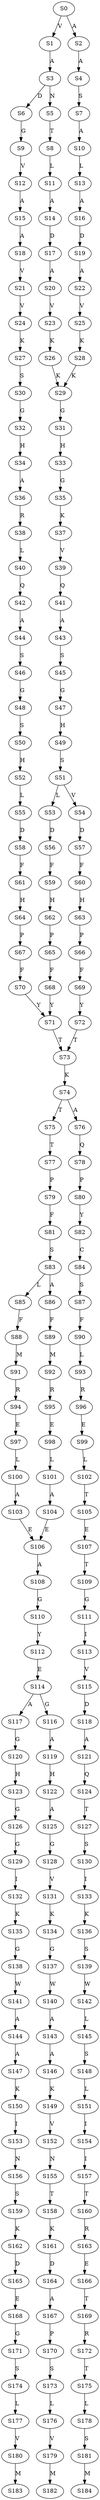 strict digraph  {
	S0 -> S1 [ label = V ];
	S0 -> S2 [ label = A ];
	S1 -> S3 [ label = A ];
	S2 -> S4 [ label = A ];
	S3 -> S5 [ label = N ];
	S3 -> S6 [ label = D ];
	S4 -> S7 [ label = S ];
	S5 -> S8 [ label = T ];
	S6 -> S9 [ label = G ];
	S7 -> S10 [ label = A ];
	S8 -> S11 [ label = L ];
	S9 -> S12 [ label = V ];
	S10 -> S13 [ label = L ];
	S11 -> S14 [ label = A ];
	S12 -> S15 [ label = A ];
	S13 -> S16 [ label = A ];
	S14 -> S17 [ label = D ];
	S15 -> S18 [ label = A ];
	S16 -> S19 [ label = D ];
	S17 -> S20 [ label = A ];
	S18 -> S21 [ label = V ];
	S19 -> S22 [ label = A ];
	S20 -> S23 [ label = V ];
	S21 -> S24 [ label = V ];
	S22 -> S25 [ label = V ];
	S23 -> S26 [ label = K ];
	S24 -> S27 [ label = K ];
	S25 -> S28 [ label = K ];
	S26 -> S29 [ label = K ];
	S27 -> S30 [ label = S ];
	S28 -> S29 [ label = K ];
	S29 -> S31 [ label = G ];
	S30 -> S32 [ label = G ];
	S31 -> S33 [ label = H ];
	S32 -> S34 [ label = H ];
	S33 -> S35 [ label = G ];
	S34 -> S36 [ label = A ];
	S35 -> S37 [ label = K ];
	S36 -> S38 [ label = R ];
	S37 -> S39 [ label = V ];
	S38 -> S40 [ label = L ];
	S39 -> S41 [ label = Q ];
	S40 -> S42 [ label = Q ];
	S41 -> S43 [ label = A ];
	S42 -> S44 [ label = A ];
	S43 -> S45 [ label = S ];
	S44 -> S46 [ label = S ];
	S45 -> S47 [ label = G ];
	S46 -> S48 [ label = G ];
	S47 -> S49 [ label = H ];
	S48 -> S50 [ label = S ];
	S49 -> S51 [ label = S ];
	S50 -> S52 [ label = H ];
	S51 -> S53 [ label = L ];
	S51 -> S54 [ label = V ];
	S52 -> S55 [ label = L ];
	S53 -> S56 [ label = D ];
	S54 -> S57 [ label = D ];
	S55 -> S58 [ label = D ];
	S56 -> S59 [ label = F ];
	S57 -> S60 [ label = F ];
	S58 -> S61 [ label = F ];
	S59 -> S62 [ label = H ];
	S60 -> S63 [ label = H ];
	S61 -> S64 [ label = H ];
	S62 -> S65 [ label = P ];
	S63 -> S66 [ label = P ];
	S64 -> S67 [ label = P ];
	S65 -> S68 [ label = F ];
	S66 -> S69 [ label = F ];
	S67 -> S70 [ label = F ];
	S68 -> S71 [ label = Y ];
	S69 -> S72 [ label = Y ];
	S70 -> S71 [ label = Y ];
	S71 -> S73 [ label = T ];
	S72 -> S73 [ label = T ];
	S73 -> S74 [ label = K ];
	S74 -> S75 [ label = T ];
	S74 -> S76 [ label = A ];
	S75 -> S77 [ label = T ];
	S76 -> S78 [ label = Q ];
	S77 -> S79 [ label = P ];
	S78 -> S80 [ label = P ];
	S79 -> S81 [ label = F ];
	S80 -> S82 [ label = Y ];
	S81 -> S83 [ label = S ];
	S82 -> S84 [ label = C ];
	S83 -> S85 [ label = L ];
	S83 -> S86 [ label = A ];
	S84 -> S87 [ label = S ];
	S85 -> S88 [ label = F ];
	S86 -> S89 [ label = F ];
	S87 -> S90 [ label = F ];
	S88 -> S91 [ label = M ];
	S89 -> S92 [ label = M ];
	S90 -> S93 [ label = L ];
	S91 -> S94 [ label = R ];
	S92 -> S95 [ label = R ];
	S93 -> S96 [ label = R ];
	S94 -> S97 [ label = E ];
	S95 -> S98 [ label = E ];
	S96 -> S99 [ label = E ];
	S97 -> S100 [ label = L ];
	S98 -> S101 [ label = L ];
	S99 -> S102 [ label = L ];
	S100 -> S103 [ label = A ];
	S101 -> S104 [ label = A ];
	S102 -> S105 [ label = T ];
	S103 -> S106 [ label = E ];
	S104 -> S106 [ label = E ];
	S105 -> S107 [ label = E ];
	S106 -> S108 [ label = A ];
	S107 -> S109 [ label = T ];
	S108 -> S110 [ label = G ];
	S109 -> S111 [ label = G ];
	S110 -> S112 [ label = Y ];
	S111 -> S113 [ label = I ];
	S112 -> S114 [ label = E ];
	S113 -> S115 [ label = V ];
	S114 -> S116 [ label = G ];
	S114 -> S117 [ label = A ];
	S115 -> S118 [ label = D ];
	S116 -> S119 [ label = A ];
	S117 -> S120 [ label = G ];
	S118 -> S121 [ label = A ];
	S119 -> S122 [ label = H ];
	S120 -> S123 [ label = H ];
	S121 -> S124 [ label = Q ];
	S122 -> S125 [ label = A ];
	S123 -> S126 [ label = G ];
	S124 -> S127 [ label = T ];
	S125 -> S128 [ label = G ];
	S126 -> S129 [ label = G ];
	S127 -> S130 [ label = S ];
	S128 -> S131 [ label = V ];
	S129 -> S132 [ label = I ];
	S130 -> S133 [ label = I ];
	S131 -> S134 [ label = K ];
	S132 -> S135 [ label = K ];
	S133 -> S136 [ label = K ];
	S134 -> S137 [ label = G ];
	S135 -> S138 [ label = G ];
	S136 -> S139 [ label = S ];
	S137 -> S140 [ label = W ];
	S138 -> S141 [ label = W ];
	S139 -> S142 [ label = W ];
	S140 -> S143 [ label = A ];
	S141 -> S144 [ label = A ];
	S142 -> S145 [ label = L ];
	S143 -> S146 [ label = A ];
	S144 -> S147 [ label = A ];
	S145 -> S148 [ label = S ];
	S146 -> S149 [ label = K ];
	S147 -> S150 [ label = K ];
	S148 -> S151 [ label = L ];
	S149 -> S152 [ label = V ];
	S150 -> S153 [ label = I ];
	S151 -> S154 [ label = I ];
	S152 -> S155 [ label = N ];
	S153 -> S156 [ label = N ];
	S154 -> S157 [ label = I ];
	S155 -> S158 [ label = T ];
	S156 -> S159 [ label = S ];
	S157 -> S160 [ label = T ];
	S158 -> S161 [ label = K ];
	S159 -> S162 [ label = K ];
	S160 -> S163 [ label = R ];
	S161 -> S164 [ label = D ];
	S162 -> S165 [ label = D ];
	S163 -> S166 [ label = E ];
	S164 -> S167 [ label = A ];
	S165 -> S168 [ label = E ];
	S166 -> S169 [ label = T ];
	S167 -> S170 [ label = P ];
	S168 -> S171 [ label = G ];
	S169 -> S172 [ label = R ];
	S170 -> S173 [ label = S ];
	S171 -> S174 [ label = S ];
	S172 -> S175 [ label = T ];
	S173 -> S176 [ label = L ];
	S174 -> S177 [ label = L ];
	S175 -> S178 [ label = L ];
	S176 -> S179 [ label = V ];
	S177 -> S180 [ label = V ];
	S178 -> S181 [ label = S ];
	S179 -> S182 [ label = M ];
	S180 -> S183 [ label = M ];
	S181 -> S184 [ label = M ];
}
